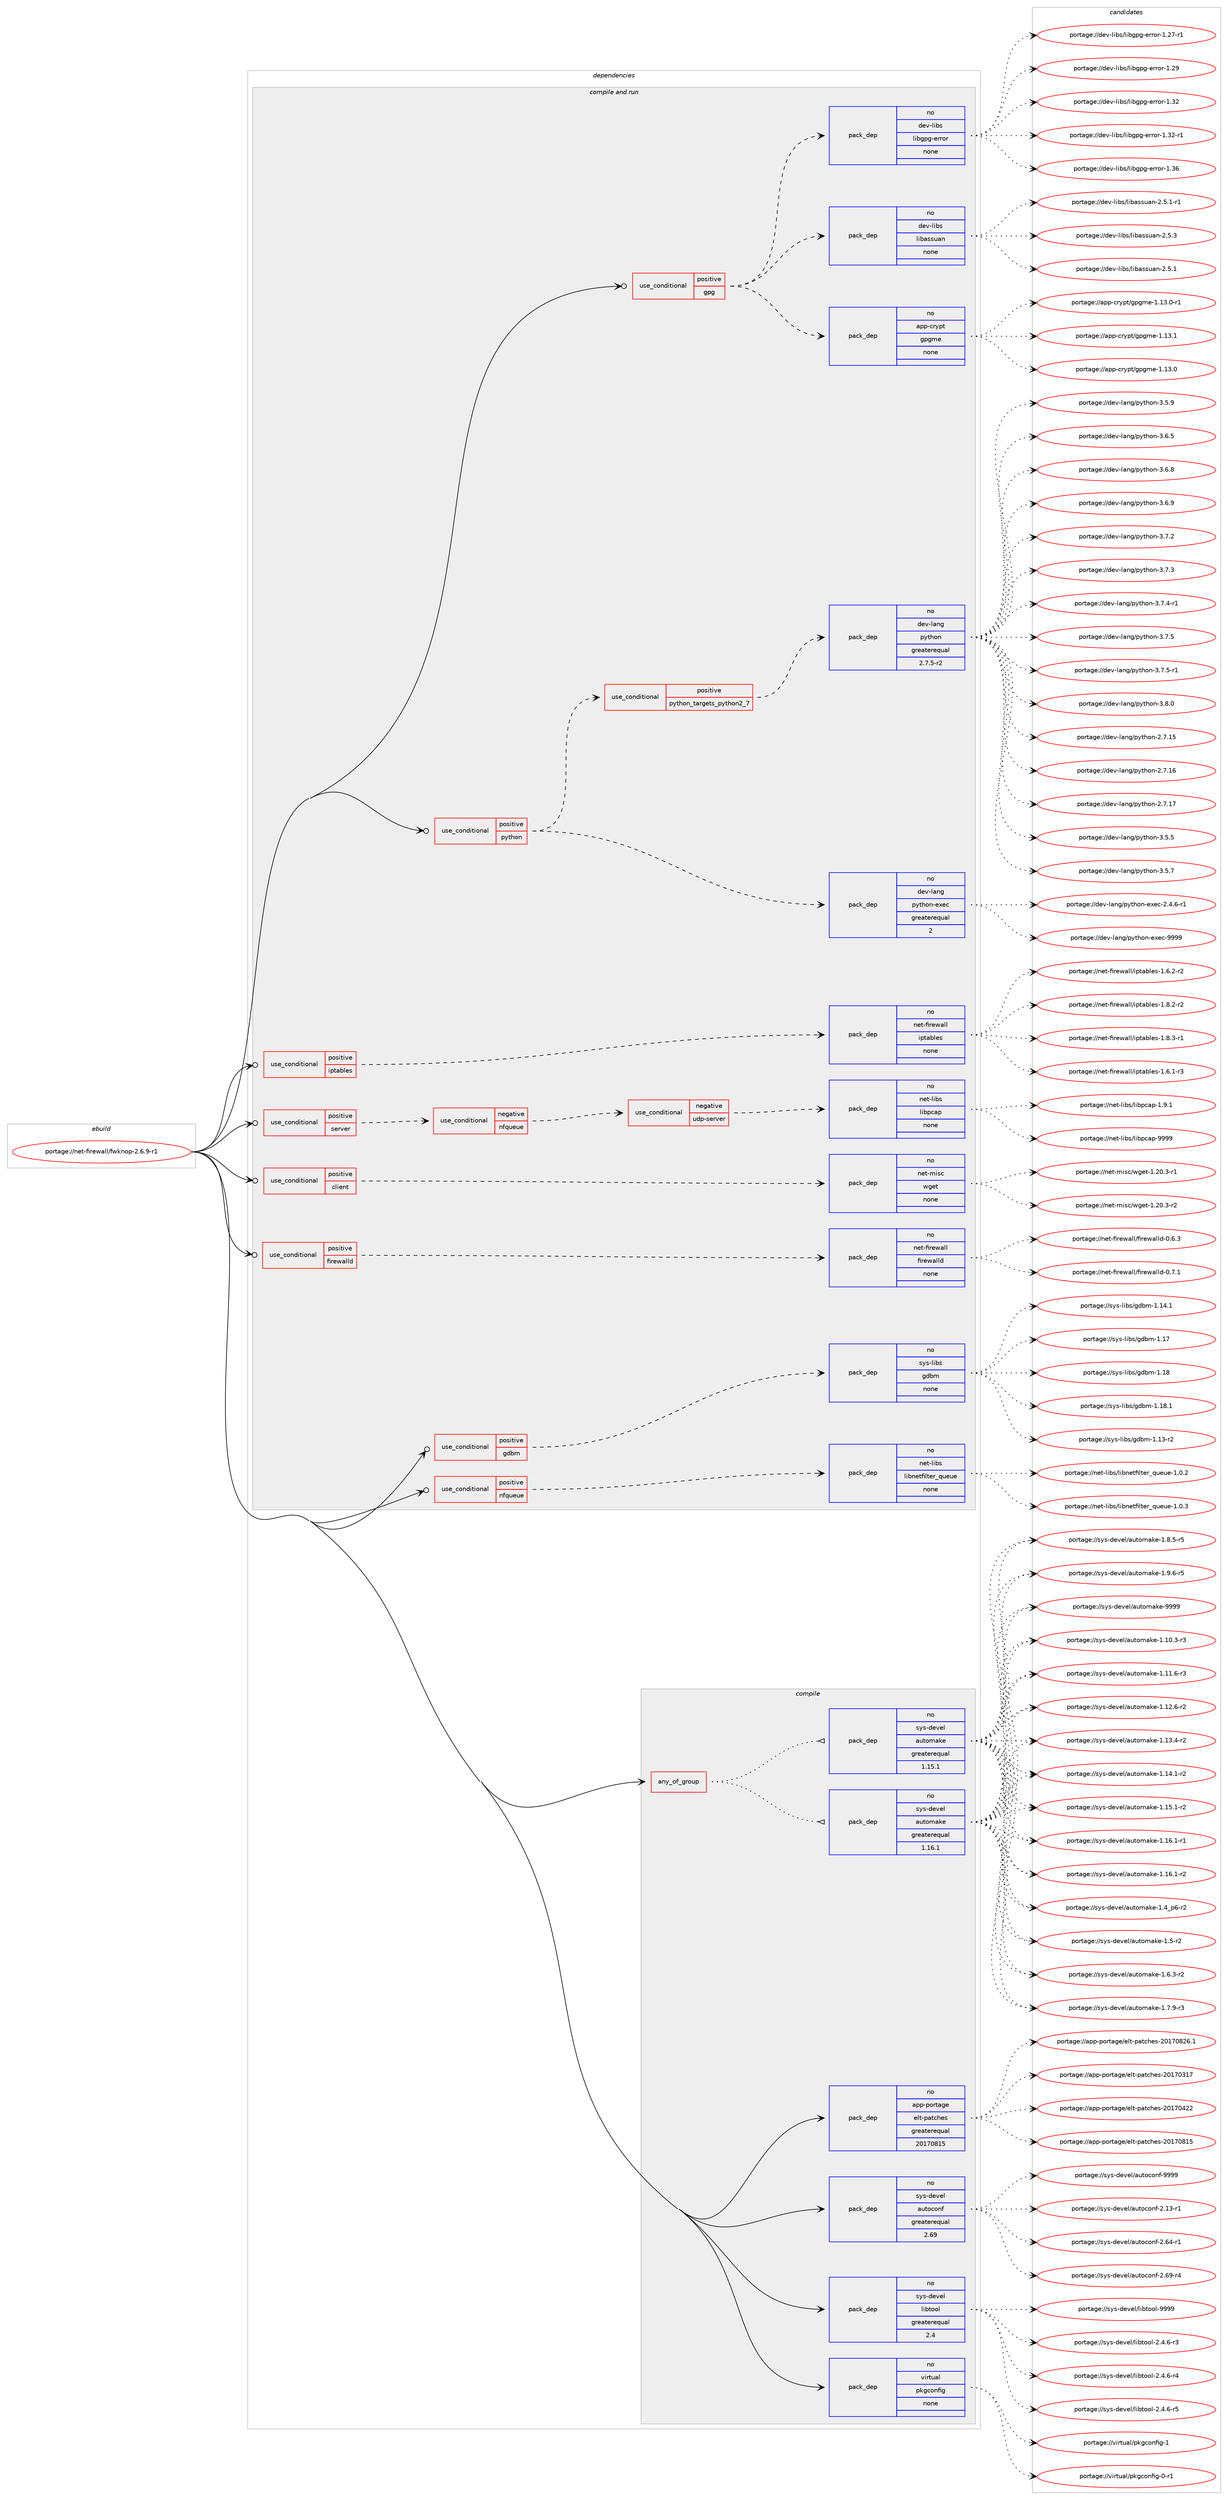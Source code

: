 digraph prolog {

# *************
# Graph options
# *************

newrank=true;
concentrate=true;
compound=true;
graph [rankdir=LR,fontname=Helvetica,fontsize=10,ranksep=1.5];#, ranksep=2.5, nodesep=0.2];
edge  [arrowhead=vee];
node  [fontname=Helvetica,fontsize=10];

# **********
# The ebuild
# **********

subgraph cluster_leftcol {
color=gray;
rank=same;
label=<<i>ebuild</i>>;
id [label="portage://net-firewall/fwknop-2.6.9-r1", color=red, width=4, href="../net-firewall/fwknop-2.6.9-r1.svg"];
}

# ****************
# The dependencies
# ****************

subgraph cluster_midcol {
color=gray;
label=<<i>dependencies</i>>;
subgraph cluster_compile {
fillcolor="#eeeeee";
style=filled;
label=<<i>compile</i>>;
subgraph any5667 {
dependency351832 [label=<<TABLE BORDER="0" CELLBORDER="1" CELLSPACING="0" CELLPADDING="4"><TR><TD CELLPADDING="10">any_of_group</TD></TR></TABLE>>, shape=none, color=red];subgraph pack258117 {
dependency351833 [label=<<TABLE BORDER="0" CELLBORDER="1" CELLSPACING="0" CELLPADDING="4" WIDTH="220"><TR><TD ROWSPAN="6" CELLPADDING="30">pack_dep</TD></TR><TR><TD WIDTH="110">no</TD></TR><TR><TD>sys-devel</TD></TR><TR><TD>automake</TD></TR><TR><TD>greaterequal</TD></TR><TR><TD>1.16.1</TD></TR></TABLE>>, shape=none, color=blue];
}
dependency351832:e -> dependency351833:w [weight=20,style="dotted",arrowhead="oinv"];
subgraph pack258118 {
dependency351834 [label=<<TABLE BORDER="0" CELLBORDER="1" CELLSPACING="0" CELLPADDING="4" WIDTH="220"><TR><TD ROWSPAN="6" CELLPADDING="30">pack_dep</TD></TR><TR><TD WIDTH="110">no</TD></TR><TR><TD>sys-devel</TD></TR><TR><TD>automake</TD></TR><TR><TD>greaterequal</TD></TR><TR><TD>1.15.1</TD></TR></TABLE>>, shape=none, color=blue];
}
dependency351832:e -> dependency351834:w [weight=20,style="dotted",arrowhead="oinv"];
}
id:e -> dependency351832:w [weight=20,style="solid",arrowhead="vee"];
subgraph pack258119 {
dependency351835 [label=<<TABLE BORDER="0" CELLBORDER="1" CELLSPACING="0" CELLPADDING="4" WIDTH="220"><TR><TD ROWSPAN="6" CELLPADDING="30">pack_dep</TD></TR><TR><TD WIDTH="110">no</TD></TR><TR><TD>app-portage</TD></TR><TR><TD>elt-patches</TD></TR><TR><TD>greaterequal</TD></TR><TR><TD>20170815</TD></TR></TABLE>>, shape=none, color=blue];
}
id:e -> dependency351835:w [weight=20,style="solid",arrowhead="vee"];
subgraph pack258120 {
dependency351836 [label=<<TABLE BORDER="0" CELLBORDER="1" CELLSPACING="0" CELLPADDING="4" WIDTH="220"><TR><TD ROWSPAN="6" CELLPADDING="30">pack_dep</TD></TR><TR><TD WIDTH="110">no</TD></TR><TR><TD>sys-devel</TD></TR><TR><TD>autoconf</TD></TR><TR><TD>greaterequal</TD></TR><TR><TD>2.69</TD></TR></TABLE>>, shape=none, color=blue];
}
id:e -> dependency351836:w [weight=20,style="solid",arrowhead="vee"];
subgraph pack258121 {
dependency351837 [label=<<TABLE BORDER="0" CELLBORDER="1" CELLSPACING="0" CELLPADDING="4" WIDTH="220"><TR><TD ROWSPAN="6" CELLPADDING="30">pack_dep</TD></TR><TR><TD WIDTH="110">no</TD></TR><TR><TD>sys-devel</TD></TR><TR><TD>libtool</TD></TR><TR><TD>greaterequal</TD></TR><TR><TD>2.4</TD></TR></TABLE>>, shape=none, color=blue];
}
id:e -> dependency351837:w [weight=20,style="solid",arrowhead="vee"];
subgraph pack258122 {
dependency351838 [label=<<TABLE BORDER="0" CELLBORDER="1" CELLSPACING="0" CELLPADDING="4" WIDTH="220"><TR><TD ROWSPAN="6" CELLPADDING="30">pack_dep</TD></TR><TR><TD WIDTH="110">no</TD></TR><TR><TD>virtual</TD></TR><TR><TD>pkgconfig</TD></TR><TR><TD>none</TD></TR><TR><TD></TD></TR></TABLE>>, shape=none, color=blue];
}
id:e -> dependency351838:w [weight=20,style="solid",arrowhead="vee"];
}
subgraph cluster_compileandrun {
fillcolor="#eeeeee";
style=filled;
label=<<i>compile and run</i>>;
subgraph cond87902 {
dependency351839 [label=<<TABLE BORDER="0" CELLBORDER="1" CELLSPACING="0" CELLPADDING="4"><TR><TD ROWSPAN="3" CELLPADDING="10">use_conditional</TD></TR><TR><TD>positive</TD></TR><TR><TD>client</TD></TR></TABLE>>, shape=none, color=red];
subgraph pack258123 {
dependency351840 [label=<<TABLE BORDER="0" CELLBORDER="1" CELLSPACING="0" CELLPADDING="4" WIDTH="220"><TR><TD ROWSPAN="6" CELLPADDING="30">pack_dep</TD></TR><TR><TD WIDTH="110">no</TD></TR><TR><TD>net-misc</TD></TR><TR><TD>wget</TD></TR><TR><TD>none</TD></TR><TR><TD></TD></TR></TABLE>>, shape=none, color=blue];
}
dependency351839:e -> dependency351840:w [weight=20,style="dashed",arrowhead="vee"];
}
id:e -> dependency351839:w [weight=20,style="solid",arrowhead="odotvee"];
subgraph cond87903 {
dependency351841 [label=<<TABLE BORDER="0" CELLBORDER="1" CELLSPACING="0" CELLPADDING="4"><TR><TD ROWSPAN="3" CELLPADDING="10">use_conditional</TD></TR><TR><TD>positive</TD></TR><TR><TD>firewalld</TD></TR></TABLE>>, shape=none, color=red];
subgraph pack258124 {
dependency351842 [label=<<TABLE BORDER="0" CELLBORDER="1" CELLSPACING="0" CELLPADDING="4" WIDTH="220"><TR><TD ROWSPAN="6" CELLPADDING="30">pack_dep</TD></TR><TR><TD WIDTH="110">no</TD></TR><TR><TD>net-firewall</TD></TR><TR><TD>firewalld</TD></TR><TR><TD>none</TD></TR><TR><TD></TD></TR></TABLE>>, shape=none, color=blue];
}
dependency351841:e -> dependency351842:w [weight=20,style="dashed",arrowhead="vee"];
}
id:e -> dependency351841:w [weight=20,style="solid",arrowhead="odotvee"];
subgraph cond87904 {
dependency351843 [label=<<TABLE BORDER="0" CELLBORDER="1" CELLSPACING="0" CELLPADDING="4"><TR><TD ROWSPAN="3" CELLPADDING="10">use_conditional</TD></TR><TR><TD>positive</TD></TR><TR><TD>gdbm</TD></TR></TABLE>>, shape=none, color=red];
subgraph pack258125 {
dependency351844 [label=<<TABLE BORDER="0" CELLBORDER="1" CELLSPACING="0" CELLPADDING="4" WIDTH="220"><TR><TD ROWSPAN="6" CELLPADDING="30">pack_dep</TD></TR><TR><TD WIDTH="110">no</TD></TR><TR><TD>sys-libs</TD></TR><TR><TD>gdbm</TD></TR><TR><TD>none</TD></TR><TR><TD></TD></TR></TABLE>>, shape=none, color=blue];
}
dependency351843:e -> dependency351844:w [weight=20,style="dashed",arrowhead="vee"];
}
id:e -> dependency351843:w [weight=20,style="solid",arrowhead="odotvee"];
subgraph cond87905 {
dependency351845 [label=<<TABLE BORDER="0" CELLBORDER="1" CELLSPACING="0" CELLPADDING="4"><TR><TD ROWSPAN="3" CELLPADDING="10">use_conditional</TD></TR><TR><TD>positive</TD></TR><TR><TD>gpg</TD></TR></TABLE>>, shape=none, color=red];
subgraph pack258126 {
dependency351846 [label=<<TABLE BORDER="0" CELLBORDER="1" CELLSPACING="0" CELLPADDING="4" WIDTH="220"><TR><TD ROWSPAN="6" CELLPADDING="30">pack_dep</TD></TR><TR><TD WIDTH="110">no</TD></TR><TR><TD>app-crypt</TD></TR><TR><TD>gpgme</TD></TR><TR><TD>none</TD></TR><TR><TD></TD></TR></TABLE>>, shape=none, color=blue];
}
dependency351845:e -> dependency351846:w [weight=20,style="dashed",arrowhead="vee"];
subgraph pack258127 {
dependency351847 [label=<<TABLE BORDER="0" CELLBORDER="1" CELLSPACING="0" CELLPADDING="4" WIDTH="220"><TR><TD ROWSPAN="6" CELLPADDING="30">pack_dep</TD></TR><TR><TD WIDTH="110">no</TD></TR><TR><TD>dev-libs</TD></TR><TR><TD>libassuan</TD></TR><TR><TD>none</TD></TR><TR><TD></TD></TR></TABLE>>, shape=none, color=blue];
}
dependency351845:e -> dependency351847:w [weight=20,style="dashed",arrowhead="vee"];
subgraph pack258128 {
dependency351848 [label=<<TABLE BORDER="0" CELLBORDER="1" CELLSPACING="0" CELLPADDING="4" WIDTH="220"><TR><TD ROWSPAN="6" CELLPADDING="30">pack_dep</TD></TR><TR><TD WIDTH="110">no</TD></TR><TR><TD>dev-libs</TD></TR><TR><TD>libgpg-error</TD></TR><TR><TD>none</TD></TR><TR><TD></TD></TR></TABLE>>, shape=none, color=blue];
}
dependency351845:e -> dependency351848:w [weight=20,style="dashed",arrowhead="vee"];
}
id:e -> dependency351845:w [weight=20,style="solid",arrowhead="odotvee"];
subgraph cond87906 {
dependency351849 [label=<<TABLE BORDER="0" CELLBORDER="1" CELLSPACING="0" CELLPADDING="4"><TR><TD ROWSPAN="3" CELLPADDING="10">use_conditional</TD></TR><TR><TD>positive</TD></TR><TR><TD>iptables</TD></TR></TABLE>>, shape=none, color=red];
subgraph pack258129 {
dependency351850 [label=<<TABLE BORDER="0" CELLBORDER="1" CELLSPACING="0" CELLPADDING="4" WIDTH="220"><TR><TD ROWSPAN="6" CELLPADDING="30">pack_dep</TD></TR><TR><TD WIDTH="110">no</TD></TR><TR><TD>net-firewall</TD></TR><TR><TD>iptables</TD></TR><TR><TD>none</TD></TR><TR><TD></TD></TR></TABLE>>, shape=none, color=blue];
}
dependency351849:e -> dependency351850:w [weight=20,style="dashed",arrowhead="vee"];
}
id:e -> dependency351849:w [weight=20,style="solid",arrowhead="odotvee"];
subgraph cond87907 {
dependency351851 [label=<<TABLE BORDER="0" CELLBORDER="1" CELLSPACING="0" CELLPADDING="4"><TR><TD ROWSPAN="3" CELLPADDING="10">use_conditional</TD></TR><TR><TD>positive</TD></TR><TR><TD>nfqueue</TD></TR></TABLE>>, shape=none, color=red];
subgraph pack258130 {
dependency351852 [label=<<TABLE BORDER="0" CELLBORDER="1" CELLSPACING="0" CELLPADDING="4" WIDTH="220"><TR><TD ROWSPAN="6" CELLPADDING="30">pack_dep</TD></TR><TR><TD WIDTH="110">no</TD></TR><TR><TD>net-libs</TD></TR><TR><TD>libnetfilter_queue</TD></TR><TR><TD>none</TD></TR><TR><TD></TD></TR></TABLE>>, shape=none, color=blue];
}
dependency351851:e -> dependency351852:w [weight=20,style="dashed",arrowhead="vee"];
}
id:e -> dependency351851:w [weight=20,style="solid",arrowhead="odotvee"];
subgraph cond87908 {
dependency351853 [label=<<TABLE BORDER="0" CELLBORDER="1" CELLSPACING="0" CELLPADDING="4"><TR><TD ROWSPAN="3" CELLPADDING="10">use_conditional</TD></TR><TR><TD>positive</TD></TR><TR><TD>python</TD></TR></TABLE>>, shape=none, color=red];
subgraph cond87909 {
dependency351854 [label=<<TABLE BORDER="0" CELLBORDER="1" CELLSPACING="0" CELLPADDING="4"><TR><TD ROWSPAN="3" CELLPADDING="10">use_conditional</TD></TR><TR><TD>positive</TD></TR><TR><TD>python_targets_python2_7</TD></TR></TABLE>>, shape=none, color=red];
subgraph pack258131 {
dependency351855 [label=<<TABLE BORDER="0" CELLBORDER="1" CELLSPACING="0" CELLPADDING="4" WIDTH="220"><TR><TD ROWSPAN="6" CELLPADDING="30">pack_dep</TD></TR><TR><TD WIDTH="110">no</TD></TR><TR><TD>dev-lang</TD></TR><TR><TD>python</TD></TR><TR><TD>greaterequal</TD></TR><TR><TD>2.7.5-r2</TD></TR></TABLE>>, shape=none, color=blue];
}
dependency351854:e -> dependency351855:w [weight=20,style="dashed",arrowhead="vee"];
}
dependency351853:e -> dependency351854:w [weight=20,style="dashed",arrowhead="vee"];
subgraph pack258132 {
dependency351856 [label=<<TABLE BORDER="0" CELLBORDER="1" CELLSPACING="0" CELLPADDING="4" WIDTH="220"><TR><TD ROWSPAN="6" CELLPADDING="30">pack_dep</TD></TR><TR><TD WIDTH="110">no</TD></TR><TR><TD>dev-lang</TD></TR><TR><TD>python-exec</TD></TR><TR><TD>greaterequal</TD></TR><TR><TD>2</TD></TR></TABLE>>, shape=none, color=blue];
}
dependency351853:e -> dependency351856:w [weight=20,style="dashed",arrowhead="vee"];
}
id:e -> dependency351853:w [weight=20,style="solid",arrowhead="odotvee"];
subgraph cond87910 {
dependency351857 [label=<<TABLE BORDER="0" CELLBORDER="1" CELLSPACING="0" CELLPADDING="4"><TR><TD ROWSPAN="3" CELLPADDING="10">use_conditional</TD></TR><TR><TD>positive</TD></TR><TR><TD>server</TD></TR></TABLE>>, shape=none, color=red];
subgraph cond87911 {
dependency351858 [label=<<TABLE BORDER="0" CELLBORDER="1" CELLSPACING="0" CELLPADDING="4"><TR><TD ROWSPAN="3" CELLPADDING="10">use_conditional</TD></TR><TR><TD>negative</TD></TR><TR><TD>nfqueue</TD></TR></TABLE>>, shape=none, color=red];
subgraph cond87912 {
dependency351859 [label=<<TABLE BORDER="0" CELLBORDER="1" CELLSPACING="0" CELLPADDING="4"><TR><TD ROWSPAN="3" CELLPADDING="10">use_conditional</TD></TR><TR><TD>negative</TD></TR><TR><TD>udp-server</TD></TR></TABLE>>, shape=none, color=red];
subgraph pack258133 {
dependency351860 [label=<<TABLE BORDER="0" CELLBORDER="1" CELLSPACING="0" CELLPADDING="4" WIDTH="220"><TR><TD ROWSPAN="6" CELLPADDING="30">pack_dep</TD></TR><TR><TD WIDTH="110">no</TD></TR><TR><TD>net-libs</TD></TR><TR><TD>libpcap</TD></TR><TR><TD>none</TD></TR><TR><TD></TD></TR></TABLE>>, shape=none, color=blue];
}
dependency351859:e -> dependency351860:w [weight=20,style="dashed",arrowhead="vee"];
}
dependency351858:e -> dependency351859:w [weight=20,style="dashed",arrowhead="vee"];
}
dependency351857:e -> dependency351858:w [weight=20,style="dashed",arrowhead="vee"];
}
id:e -> dependency351857:w [weight=20,style="solid",arrowhead="odotvee"];
}
subgraph cluster_run {
fillcolor="#eeeeee";
style=filled;
label=<<i>run</i>>;
}
}

# **************
# The candidates
# **************

subgraph cluster_choices {
rank=same;
color=gray;
label=<<i>candidates</i>>;

subgraph choice258117 {
color=black;
nodesep=1;
choiceportage11512111545100101118101108479711711611110997107101454946494846514511451 [label="portage://sys-devel/automake-1.10.3-r3", color=red, width=4,href="../sys-devel/automake-1.10.3-r3.svg"];
choiceportage11512111545100101118101108479711711611110997107101454946494946544511451 [label="portage://sys-devel/automake-1.11.6-r3", color=red, width=4,href="../sys-devel/automake-1.11.6-r3.svg"];
choiceportage11512111545100101118101108479711711611110997107101454946495046544511450 [label="portage://sys-devel/automake-1.12.6-r2", color=red, width=4,href="../sys-devel/automake-1.12.6-r2.svg"];
choiceportage11512111545100101118101108479711711611110997107101454946495146524511450 [label="portage://sys-devel/automake-1.13.4-r2", color=red, width=4,href="../sys-devel/automake-1.13.4-r2.svg"];
choiceportage11512111545100101118101108479711711611110997107101454946495246494511450 [label="portage://sys-devel/automake-1.14.1-r2", color=red, width=4,href="../sys-devel/automake-1.14.1-r2.svg"];
choiceportage11512111545100101118101108479711711611110997107101454946495346494511450 [label="portage://sys-devel/automake-1.15.1-r2", color=red, width=4,href="../sys-devel/automake-1.15.1-r2.svg"];
choiceportage11512111545100101118101108479711711611110997107101454946495446494511449 [label="portage://sys-devel/automake-1.16.1-r1", color=red, width=4,href="../sys-devel/automake-1.16.1-r1.svg"];
choiceportage11512111545100101118101108479711711611110997107101454946495446494511450 [label="portage://sys-devel/automake-1.16.1-r2", color=red, width=4,href="../sys-devel/automake-1.16.1-r2.svg"];
choiceportage115121115451001011181011084797117116111109971071014549465295112544511450 [label="portage://sys-devel/automake-1.4_p6-r2", color=red, width=4,href="../sys-devel/automake-1.4_p6-r2.svg"];
choiceportage11512111545100101118101108479711711611110997107101454946534511450 [label="portage://sys-devel/automake-1.5-r2", color=red, width=4,href="../sys-devel/automake-1.5-r2.svg"];
choiceportage115121115451001011181011084797117116111109971071014549465446514511450 [label="portage://sys-devel/automake-1.6.3-r2", color=red, width=4,href="../sys-devel/automake-1.6.3-r2.svg"];
choiceportage115121115451001011181011084797117116111109971071014549465546574511451 [label="portage://sys-devel/automake-1.7.9-r3", color=red, width=4,href="../sys-devel/automake-1.7.9-r3.svg"];
choiceportage115121115451001011181011084797117116111109971071014549465646534511453 [label="portage://sys-devel/automake-1.8.5-r5", color=red, width=4,href="../sys-devel/automake-1.8.5-r5.svg"];
choiceportage115121115451001011181011084797117116111109971071014549465746544511453 [label="portage://sys-devel/automake-1.9.6-r5", color=red, width=4,href="../sys-devel/automake-1.9.6-r5.svg"];
choiceportage115121115451001011181011084797117116111109971071014557575757 [label="portage://sys-devel/automake-9999", color=red, width=4,href="../sys-devel/automake-9999.svg"];
dependency351833:e -> choiceportage11512111545100101118101108479711711611110997107101454946494846514511451:w [style=dotted,weight="100"];
dependency351833:e -> choiceportage11512111545100101118101108479711711611110997107101454946494946544511451:w [style=dotted,weight="100"];
dependency351833:e -> choiceportage11512111545100101118101108479711711611110997107101454946495046544511450:w [style=dotted,weight="100"];
dependency351833:e -> choiceportage11512111545100101118101108479711711611110997107101454946495146524511450:w [style=dotted,weight="100"];
dependency351833:e -> choiceportage11512111545100101118101108479711711611110997107101454946495246494511450:w [style=dotted,weight="100"];
dependency351833:e -> choiceportage11512111545100101118101108479711711611110997107101454946495346494511450:w [style=dotted,weight="100"];
dependency351833:e -> choiceportage11512111545100101118101108479711711611110997107101454946495446494511449:w [style=dotted,weight="100"];
dependency351833:e -> choiceportage11512111545100101118101108479711711611110997107101454946495446494511450:w [style=dotted,weight="100"];
dependency351833:e -> choiceportage115121115451001011181011084797117116111109971071014549465295112544511450:w [style=dotted,weight="100"];
dependency351833:e -> choiceportage11512111545100101118101108479711711611110997107101454946534511450:w [style=dotted,weight="100"];
dependency351833:e -> choiceportage115121115451001011181011084797117116111109971071014549465446514511450:w [style=dotted,weight="100"];
dependency351833:e -> choiceportage115121115451001011181011084797117116111109971071014549465546574511451:w [style=dotted,weight="100"];
dependency351833:e -> choiceportage115121115451001011181011084797117116111109971071014549465646534511453:w [style=dotted,weight="100"];
dependency351833:e -> choiceportage115121115451001011181011084797117116111109971071014549465746544511453:w [style=dotted,weight="100"];
dependency351833:e -> choiceportage115121115451001011181011084797117116111109971071014557575757:w [style=dotted,weight="100"];
}
subgraph choice258118 {
color=black;
nodesep=1;
choiceportage11512111545100101118101108479711711611110997107101454946494846514511451 [label="portage://sys-devel/automake-1.10.3-r3", color=red, width=4,href="../sys-devel/automake-1.10.3-r3.svg"];
choiceportage11512111545100101118101108479711711611110997107101454946494946544511451 [label="portage://sys-devel/automake-1.11.6-r3", color=red, width=4,href="../sys-devel/automake-1.11.6-r3.svg"];
choiceportage11512111545100101118101108479711711611110997107101454946495046544511450 [label="portage://sys-devel/automake-1.12.6-r2", color=red, width=4,href="../sys-devel/automake-1.12.6-r2.svg"];
choiceportage11512111545100101118101108479711711611110997107101454946495146524511450 [label="portage://sys-devel/automake-1.13.4-r2", color=red, width=4,href="../sys-devel/automake-1.13.4-r2.svg"];
choiceportage11512111545100101118101108479711711611110997107101454946495246494511450 [label="portage://sys-devel/automake-1.14.1-r2", color=red, width=4,href="../sys-devel/automake-1.14.1-r2.svg"];
choiceportage11512111545100101118101108479711711611110997107101454946495346494511450 [label="portage://sys-devel/automake-1.15.1-r2", color=red, width=4,href="../sys-devel/automake-1.15.1-r2.svg"];
choiceportage11512111545100101118101108479711711611110997107101454946495446494511449 [label="portage://sys-devel/automake-1.16.1-r1", color=red, width=4,href="../sys-devel/automake-1.16.1-r1.svg"];
choiceportage11512111545100101118101108479711711611110997107101454946495446494511450 [label="portage://sys-devel/automake-1.16.1-r2", color=red, width=4,href="../sys-devel/automake-1.16.1-r2.svg"];
choiceportage115121115451001011181011084797117116111109971071014549465295112544511450 [label="portage://sys-devel/automake-1.4_p6-r2", color=red, width=4,href="../sys-devel/automake-1.4_p6-r2.svg"];
choiceportage11512111545100101118101108479711711611110997107101454946534511450 [label="portage://sys-devel/automake-1.5-r2", color=red, width=4,href="../sys-devel/automake-1.5-r2.svg"];
choiceportage115121115451001011181011084797117116111109971071014549465446514511450 [label="portage://sys-devel/automake-1.6.3-r2", color=red, width=4,href="../sys-devel/automake-1.6.3-r2.svg"];
choiceportage115121115451001011181011084797117116111109971071014549465546574511451 [label="portage://sys-devel/automake-1.7.9-r3", color=red, width=4,href="../sys-devel/automake-1.7.9-r3.svg"];
choiceportage115121115451001011181011084797117116111109971071014549465646534511453 [label="portage://sys-devel/automake-1.8.5-r5", color=red, width=4,href="../sys-devel/automake-1.8.5-r5.svg"];
choiceportage115121115451001011181011084797117116111109971071014549465746544511453 [label="portage://sys-devel/automake-1.9.6-r5", color=red, width=4,href="../sys-devel/automake-1.9.6-r5.svg"];
choiceportage115121115451001011181011084797117116111109971071014557575757 [label="portage://sys-devel/automake-9999", color=red, width=4,href="../sys-devel/automake-9999.svg"];
dependency351834:e -> choiceportage11512111545100101118101108479711711611110997107101454946494846514511451:w [style=dotted,weight="100"];
dependency351834:e -> choiceportage11512111545100101118101108479711711611110997107101454946494946544511451:w [style=dotted,weight="100"];
dependency351834:e -> choiceportage11512111545100101118101108479711711611110997107101454946495046544511450:w [style=dotted,weight="100"];
dependency351834:e -> choiceportage11512111545100101118101108479711711611110997107101454946495146524511450:w [style=dotted,weight="100"];
dependency351834:e -> choiceportage11512111545100101118101108479711711611110997107101454946495246494511450:w [style=dotted,weight="100"];
dependency351834:e -> choiceportage11512111545100101118101108479711711611110997107101454946495346494511450:w [style=dotted,weight="100"];
dependency351834:e -> choiceportage11512111545100101118101108479711711611110997107101454946495446494511449:w [style=dotted,weight="100"];
dependency351834:e -> choiceportage11512111545100101118101108479711711611110997107101454946495446494511450:w [style=dotted,weight="100"];
dependency351834:e -> choiceportage115121115451001011181011084797117116111109971071014549465295112544511450:w [style=dotted,weight="100"];
dependency351834:e -> choiceportage11512111545100101118101108479711711611110997107101454946534511450:w [style=dotted,weight="100"];
dependency351834:e -> choiceportage115121115451001011181011084797117116111109971071014549465446514511450:w [style=dotted,weight="100"];
dependency351834:e -> choiceportage115121115451001011181011084797117116111109971071014549465546574511451:w [style=dotted,weight="100"];
dependency351834:e -> choiceportage115121115451001011181011084797117116111109971071014549465646534511453:w [style=dotted,weight="100"];
dependency351834:e -> choiceportage115121115451001011181011084797117116111109971071014549465746544511453:w [style=dotted,weight="100"];
dependency351834:e -> choiceportage115121115451001011181011084797117116111109971071014557575757:w [style=dotted,weight="100"];
}
subgraph choice258119 {
color=black;
nodesep=1;
choiceportage97112112451121111141169710310147101108116451129711699104101115455048495548514955 [label="portage://app-portage/elt-patches-20170317", color=red, width=4,href="../app-portage/elt-patches-20170317.svg"];
choiceportage97112112451121111141169710310147101108116451129711699104101115455048495548525050 [label="portage://app-portage/elt-patches-20170422", color=red, width=4,href="../app-portage/elt-patches-20170422.svg"];
choiceportage97112112451121111141169710310147101108116451129711699104101115455048495548564953 [label="portage://app-portage/elt-patches-20170815", color=red, width=4,href="../app-portage/elt-patches-20170815.svg"];
choiceportage971121124511211111411697103101471011081164511297116991041011154550484955485650544649 [label="portage://app-portage/elt-patches-20170826.1", color=red, width=4,href="../app-portage/elt-patches-20170826.1.svg"];
dependency351835:e -> choiceportage97112112451121111141169710310147101108116451129711699104101115455048495548514955:w [style=dotted,weight="100"];
dependency351835:e -> choiceportage97112112451121111141169710310147101108116451129711699104101115455048495548525050:w [style=dotted,weight="100"];
dependency351835:e -> choiceportage97112112451121111141169710310147101108116451129711699104101115455048495548564953:w [style=dotted,weight="100"];
dependency351835:e -> choiceportage971121124511211111411697103101471011081164511297116991041011154550484955485650544649:w [style=dotted,weight="100"];
}
subgraph choice258120 {
color=black;
nodesep=1;
choiceportage1151211154510010111810110847971171161119911111010245504649514511449 [label="portage://sys-devel/autoconf-2.13-r1", color=red, width=4,href="../sys-devel/autoconf-2.13-r1.svg"];
choiceportage1151211154510010111810110847971171161119911111010245504654524511449 [label="portage://sys-devel/autoconf-2.64-r1", color=red, width=4,href="../sys-devel/autoconf-2.64-r1.svg"];
choiceportage1151211154510010111810110847971171161119911111010245504654574511452 [label="portage://sys-devel/autoconf-2.69-r4", color=red, width=4,href="../sys-devel/autoconf-2.69-r4.svg"];
choiceportage115121115451001011181011084797117116111991111101024557575757 [label="portage://sys-devel/autoconf-9999", color=red, width=4,href="../sys-devel/autoconf-9999.svg"];
dependency351836:e -> choiceportage1151211154510010111810110847971171161119911111010245504649514511449:w [style=dotted,weight="100"];
dependency351836:e -> choiceportage1151211154510010111810110847971171161119911111010245504654524511449:w [style=dotted,weight="100"];
dependency351836:e -> choiceportage1151211154510010111810110847971171161119911111010245504654574511452:w [style=dotted,weight="100"];
dependency351836:e -> choiceportage115121115451001011181011084797117116111991111101024557575757:w [style=dotted,weight="100"];
}
subgraph choice258121 {
color=black;
nodesep=1;
choiceportage1151211154510010111810110847108105981161111111084550465246544511451 [label="portage://sys-devel/libtool-2.4.6-r3", color=red, width=4,href="../sys-devel/libtool-2.4.6-r3.svg"];
choiceportage1151211154510010111810110847108105981161111111084550465246544511452 [label="portage://sys-devel/libtool-2.4.6-r4", color=red, width=4,href="../sys-devel/libtool-2.4.6-r4.svg"];
choiceportage1151211154510010111810110847108105981161111111084550465246544511453 [label="portage://sys-devel/libtool-2.4.6-r5", color=red, width=4,href="../sys-devel/libtool-2.4.6-r5.svg"];
choiceportage1151211154510010111810110847108105981161111111084557575757 [label="portage://sys-devel/libtool-9999", color=red, width=4,href="../sys-devel/libtool-9999.svg"];
dependency351837:e -> choiceportage1151211154510010111810110847108105981161111111084550465246544511451:w [style=dotted,weight="100"];
dependency351837:e -> choiceportage1151211154510010111810110847108105981161111111084550465246544511452:w [style=dotted,weight="100"];
dependency351837:e -> choiceportage1151211154510010111810110847108105981161111111084550465246544511453:w [style=dotted,weight="100"];
dependency351837:e -> choiceportage1151211154510010111810110847108105981161111111084557575757:w [style=dotted,weight="100"];
}
subgraph choice258122 {
color=black;
nodesep=1;
choiceportage11810511411611797108471121071039911111010210510345484511449 [label="portage://virtual/pkgconfig-0-r1", color=red, width=4,href="../virtual/pkgconfig-0-r1.svg"];
choiceportage1181051141161179710847112107103991111101021051034549 [label="portage://virtual/pkgconfig-1", color=red, width=4,href="../virtual/pkgconfig-1.svg"];
dependency351838:e -> choiceportage11810511411611797108471121071039911111010210510345484511449:w [style=dotted,weight="100"];
dependency351838:e -> choiceportage1181051141161179710847112107103991111101021051034549:w [style=dotted,weight="100"];
}
subgraph choice258123 {
color=black;
nodesep=1;
choiceportage110101116451091051159947119103101116454946504846514511449 [label="portage://net-misc/wget-1.20.3-r1", color=red, width=4,href="../net-misc/wget-1.20.3-r1.svg"];
choiceportage110101116451091051159947119103101116454946504846514511450 [label="portage://net-misc/wget-1.20.3-r2", color=red, width=4,href="../net-misc/wget-1.20.3-r2.svg"];
dependency351840:e -> choiceportage110101116451091051159947119103101116454946504846514511449:w [style=dotted,weight="100"];
dependency351840:e -> choiceportage110101116451091051159947119103101116454946504846514511450:w [style=dotted,weight="100"];
}
subgraph choice258124 {
color=black;
nodesep=1;
choiceportage11010111645102105114101119971081084710210511410111997108108100454846544651 [label="portage://net-firewall/firewalld-0.6.3", color=red, width=4,href="../net-firewall/firewalld-0.6.3.svg"];
choiceportage11010111645102105114101119971081084710210511410111997108108100454846554649 [label="portage://net-firewall/firewalld-0.7.1", color=red, width=4,href="../net-firewall/firewalld-0.7.1.svg"];
dependency351842:e -> choiceportage11010111645102105114101119971081084710210511410111997108108100454846544651:w [style=dotted,weight="100"];
dependency351842:e -> choiceportage11010111645102105114101119971081084710210511410111997108108100454846554649:w [style=dotted,weight="100"];
}
subgraph choice258125 {
color=black;
nodesep=1;
choiceportage1151211154510810598115471031009810945494649514511450 [label="portage://sys-libs/gdbm-1.13-r2", color=red, width=4,href="../sys-libs/gdbm-1.13-r2.svg"];
choiceportage1151211154510810598115471031009810945494649524649 [label="portage://sys-libs/gdbm-1.14.1", color=red, width=4,href="../sys-libs/gdbm-1.14.1.svg"];
choiceportage115121115451081059811547103100981094549464955 [label="portage://sys-libs/gdbm-1.17", color=red, width=4,href="../sys-libs/gdbm-1.17.svg"];
choiceportage115121115451081059811547103100981094549464956 [label="portage://sys-libs/gdbm-1.18", color=red, width=4,href="../sys-libs/gdbm-1.18.svg"];
choiceportage1151211154510810598115471031009810945494649564649 [label="portage://sys-libs/gdbm-1.18.1", color=red, width=4,href="../sys-libs/gdbm-1.18.1.svg"];
dependency351844:e -> choiceportage1151211154510810598115471031009810945494649514511450:w [style=dotted,weight="100"];
dependency351844:e -> choiceportage1151211154510810598115471031009810945494649524649:w [style=dotted,weight="100"];
dependency351844:e -> choiceportage115121115451081059811547103100981094549464955:w [style=dotted,weight="100"];
dependency351844:e -> choiceportage115121115451081059811547103100981094549464956:w [style=dotted,weight="100"];
dependency351844:e -> choiceportage1151211154510810598115471031009810945494649564649:w [style=dotted,weight="100"];
}
subgraph choice258126 {
color=black;
nodesep=1;
choiceportage9711211245991141211121164710311210310910145494649514648 [label="portage://app-crypt/gpgme-1.13.0", color=red, width=4,href="../app-crypt/gpgme-1.13.0.svg"];
choiceportage97112112459911412111211647103112103109101454946495146484511449 [label="portage://app-crypt/gpgme-1.13.0-r1", color=red, width=4,href="../app-crypt/gpgme-1.13.0-r1.svg"];
choiceportage9711211245991141211121164710311210310910145494649514649 [label="portage://app-crypt/gpgme-1.13.1", color=red, width=4,href="../app-crypt/gpgme-1.13.1.svg"];
dependency351846:e -> choiceportage9711211245991141211121164710311210310910145494649514648:w [style=dotted,weight="100"];
dependency351846:e -> choiceportage97112112459911412111211647103112103109101454946495146484511449:w [style=dotted,weight="100"];
dependency351846:e -> choiceportage9711211245991141211121164710311210310910145494649514649:w [style=dotted,weight="100"];
}
subgraph choice258127 {
color=black;
nodesep=1;
choiceportage100101118451081059811547108105989711511511797110455046534649 [label="portage://dev-libs/libassuan-2.5.1", color=red, width=4,href="../dev-libs/libassuan-2.5.1.svg"];
choiceportage1001011184510810598115471081059897115115117971104550465346494511449 [label="portage://dev-libs/libassuan-2.5.1-r1", color=red, width=4,href="../dev-libs/libassuan-2.5.1-r1.svg"];
choiceportage100101118451081059811547108105989711511511797110455046534651 [label="portage://dev-libs/libassuan-2.5.3", color=red, width=4,href="../dev-libs/libassuan-2.5.3.svg"];
dependency351847:e -> choiceportage100101118451081059811547108105989711511511797110455046534649:w [style=dotted,weight="100"];
dependency351847:e -> choiceportage1001011184510810598115471081059897115115117971104550465346494511449:w [style=dotted,weight="100"];
dependency351847:e -> choiceportage100101118451081059811547108105989711511511797110455046534651:w [style=dotted,weight="100"];
}
subgraph choice258128 {
color=black;
nodesep=1;
choiceportage100101118451081059811547108105981031121034510111411411111445494650554511449 [label="portage://dev-libs/libgpg-error-1.27-r1", color=red, width=4,href="../dev-libs/libgpg-error-1.27-r1.svg"];
choiceportage10010111845108105981154710810598103112103451011141141111144549465057 [label="portage://dev-libs/libgpg-error-1.29", color=red, width=4,href="../dev-libs/libgpg-error-1.29.svg"];
choiceportage10010111845108105981154710810598103112103451011141141111144549465150 [label="portage://dev-libs/libgpg-error-1.32", color=red, width=4,href="../dev-libs/libgpg-error-1.32.svg"];
choiceportage100101118451081059811547108105981031121034510111411411111445494651504511449 [label="portage://dev-libs/libgpg-error-1.32-r1", color=red, width=4,href="../dev-libs/libgpg-error-1.32-r1.svg"];
choiceportage10010111845108105981154710810598103112103451011141141111144549465154 [label="portage://dev-libs/libgpg-error-1.36", color=red, width=4,href="../dev-libs/libgpg-error-1.36.svg"];
dependency351848:e -> choiceportage100101118451081059811547108105981031121034510111411411111445494650554511449:w [style=dotted,weight="100"];
dependency351848:e -> choiceportage10010111845108105981154710810598103112103451011141141111144549465057:w [style=dotted,weight="100"];
dependency351848:e -> choiceportage10010111845108105981154710810598103112103451011141141111144549465150:w [style=dotted,weight="100"];
dependency351848:e -> choiceportage100101118451081059811547108105981031121034510111411411111445494651504511449:w [style=dotted,weight="100"];
dependency351848:e -> choiceportage10010111845108105981154710810598103112103451011141141111144549465154:w [style=dotted,weight="100"];
}
subgraph choice258129 {
color=black;
nodesep=1;
choiceportage11010111645102105114101119971081084710511211697981081011154549465446494511451 [label="portage://net-firewall/iptables-1.6.1-r3", color=red, width=4,href="../net-firewall/iptables-1.6.1-r3.svg"];
choiceportage11010111645102105114101119971081084710511211697981081011154549465446504511450 [label="portage://net-firewall/iptables-1.6.2-r2", color=red, width=4,href="../net-firewall/iptables-1.6.2-r2.svg"];
choiceportage11010111645102105114101119971081084710511211697981081011154549465646504511450 [label="portage://net-firewall/iptables-1.8.2-r2", color=red, width=4,href="../net-firewall/iptables-1.8.2-r2.svg"];
choiceportage11010111645102105114101119971081084710511211697981081011154549465646514511449 [label="portage://net-firewall/iptables-1.8.3-r1", color=red, width=4,href="../net-firewall/iptables-1.8.3-r1.svg"];
dependency351850:e -> choiceportage11010111645102105114101119971081084710511211697981081011154549465446494511451:w [style=dotted,weight="100"];
dependency351850:e -> choiceportage11010111645102105114101119971081084710511211697981081011154549465446504511450:w [style=dotted,weight="100"];
dependency351850:e -> choiceportage11010111645102105114101119971081084710511211697981081011154549465646504511450:w [style=dotted,weight="100"];
dependency351850:e -> choiceportage11010111645102105114101119971081084710511211697981081011154549465646514511449:w [style=dotted,weight="100"];
}
subgraph choice258130 {
color=black;
nodesep=1;
choiceportage1101011164510810598115471081059811010111610210510811610111495113117101117101454946484650 [label="portage://net-libs/libnetfilter_queue-1.0.2", color=red, width=4,href="../net-libs/libnetfilter_queue-1.0.2.svg"];
choiceportage1101011164510810598115471081059811010111610210510811610111495113117101117101454946484651 [label="portage://net-libs/libnetfilter_queue-1.0.3", color=red, width=4,href="../net-libs/libnetfilter_queue-1.0.3.svg"];
dependency351852:e -> choiceportage1101011164510810598115471081059811010111610210510811610111495113117101117101454946484650:w [style=dotted,weight="100"];
dependency351852:e -> choiceportage1101011164510810598115471081059811010111610210510811610111495113117101117101454946484651:w [style=dotted,weight="100"];
}
subgraph choice258131 {
color=black;
nodesep=1;
choiceportage10010111845108971101034711212111610411111045504655464953 [label="portage://dev-lang/python-2.7.15", color=red, width=4,href="../dev-lang/python-2.7.15.svg"];
choiceportage10010111845108971101034711212111610411111045504655464954 [label="portage://dev-lang/python-2.7.16", color=red, width=4,href="../dev-lang/python-2.7.16.svg"];
choiceportage10010111845108971101034711212111610411111045504655464955 [label="portage://dev-lang/python-2.7.17", color=red, width=4,href="../dev-lang/python-2.7.17.svg"];
choiceportage100101118451089711010347112121116104111110455146534653 [label="portage://dev-lang/python-3.5.5", color=red, width=4,href="../dev-lang/python-3.5.5.svg"];
choiceportage100101118451089711010347112121116104111110455146534655 [label="portage://dev-lang/python-3.5.7", color=red, width=4,href="../dev-lang/python-3.5.7.svg"];
choiceportage100101118451089711010347112121116104111110455146534657 [label="portage://dev-lang/python-3.5.9", color=red, width=4,href="../dev-lang/python-3.5.9.svg"];
choiceportage100101118451089711010347112121116104111110455146544653 [label="portage://dev-lang/python-3.6.5", color=red, width=4,href="../dev-lang/python-3.6.5.svg"];
choiceportage100101118451089711010347112121116104111110455146544656 [label="portage://dev-lang/python-3.6.8", color=red, width=4,href="../dev-lang/python-3.6.8.svg"];
choiceportage100101118451089711010347112121116104111110455146544657 [label="portage://dev-lang/python-3.6.9", color=red, width=4,href="../dev-lang/python-3.6.9.svg"];
choiceportage100101118451089711010347112121116104111110455146554650 [label="portage://dev-lang/python-3.7.2", color=red, width=4,href="../dev-lang/python-3.7.2.svg"];
choiceportage100101118451089711010347112121116104111110455146554651 [label="portage://dev-lang/python-3.7.3", color=red, width=4,href="../dev-lang/python-3.7.3.svg"];
choiceportage1001011184510897110103471121211161041111104551465546524511449 [label="portage://dev-lang/python-3.7.4-r1", color=red, width=4,href="../dev-lang/python-3.7.4-r1.svg"];
choiceportage100101118451089711010347112121116104111110455146554653 [label="portage://dev-lang/python-3.7.5", color=red, width=4,href="../dev-lang/python-3.7.5.svg"];
choiceportage1001011184510897110103471121211161041111104551465546534511449 [label="portage://dev-lang/python-3.7.5-r1", color=red, width=4,href="../dev-lang/python-3.7.5-r1.svg"];
choiceportage100101118451089711010347112121116104111110455146564648 [label="portage://dev-lang/python-3.8.0", color=red, width=4,href="../dev-lang/python-3.8.0.svg"];
dependency351855:e -> choiceportage10010111845108971101034711212111610411111045504655464953:w [style=dotted,weight="100"];
dependency351855:e -> choiceportage10010111845108971101034711212111610411111045504655464954:w [style=dotted,weight="100"];
dependency351855:e -> choiceportage10010111845108971101034711212111610411111045504655464955:w [style=dotted,weight="100"];
dependency351855:e -> choiceportage100101118451089711010347112121116104111110455146534653:w [style=dotted,weight="100"];
dependency351855:e -> choiceportage100101118451089711010347112121116104111110455146534655:w [style=dotted,weight="100"];
dependency351855:e -> choiceportage100101118451089711010347112121116104111110455146534657:w [style=dotted,weight="100"];
dependency351855:e -> choiceportage100101118451089711010347112121116104111110455146544653:w [style=dotted,weight="100"];
dependency351855:e -> choiceportage100101118451089711010347112121116104111110455146544656:w [style=dotted,weight="100"];
dependency351855:e -> choiceportage100101118451089711010347112121116104111110455146544657:w [style=dotted,weight="100"];
dependency351855:e -> choiceportage100101118451089711010347112121116104111110455146554650:w [style=dotted,weight="100"];
dependency351855:e -> choiceportage100101118451089711010347112121116104111110455146554651:w [style=dotted,weight="100"];
dependency351855:e -> choiceportage1001011184510897110103471121211161041111104551465546524511449:w [style=dotted,weight="100"];
dependency351855:e -> choiceportage100101118451089711010347112121116104111110455146554653:w [style=dotted,weight="100"];
dependency351855:e -> choiceportage1001011184510897110103471121211161041111104551465546534511449:w [style=dotted,weight="100"];
dependency351855:e -> choiceportage100101118451089711010347112121116104111110455146564648:w [style=dotted,weight="100"];
}
subgraph choice258132 {
color=black;
nodesep=1;
choiceportage10010111845108971101034711212111610411111045101120101994550465246544511449 [label="portage://dev-lang/python-exec-2.4.6-r1", color=red, width=4,href="../dev-lang/python-exec-2.4.6-r1.svg"];
choiceportage10010111845108971101034711212111610411111045101120101994557575757 [label="portage://dev-lang/python-exec-9999", color=red, width=4,href="../dev-lang/python-exec-9999.svg"];
dependency351856:e -> choiceportage10010111845108971101034711212111610411111045101120101994550465246544511449:w [style=dotted,weight="100"];
dependency351856:e -> choiceportage10010111845108971101034711212111610411111045101120101994557575757:w [style=dotted,weight="100"];
}
subgraph choice258133 {
color=black;
nodesep=1;
choiceportage110101116451081059811547108105981129997112454946574649 [label="portage://net-libs/libpcap-1.9.1", color=red, width=4,href="../net-libs/libpcap-1.9.1.svg"];
choiceportage1101011164510810598115471081059811299971124557575757 [label="portage://net-libs/libpcap-9999", color=red, width=4,href="../net-libs/libpcap-9999.svg"];
dependency351860:e -> choiceportage110101116451081059811547108105981129997112454946574649:w [style=dotted,weight="100"];
dependency351860:e -> choiceportage1101011164510810598115471081059811299971124557575757:w [style=dotted,weight="100"];
}
}

}
